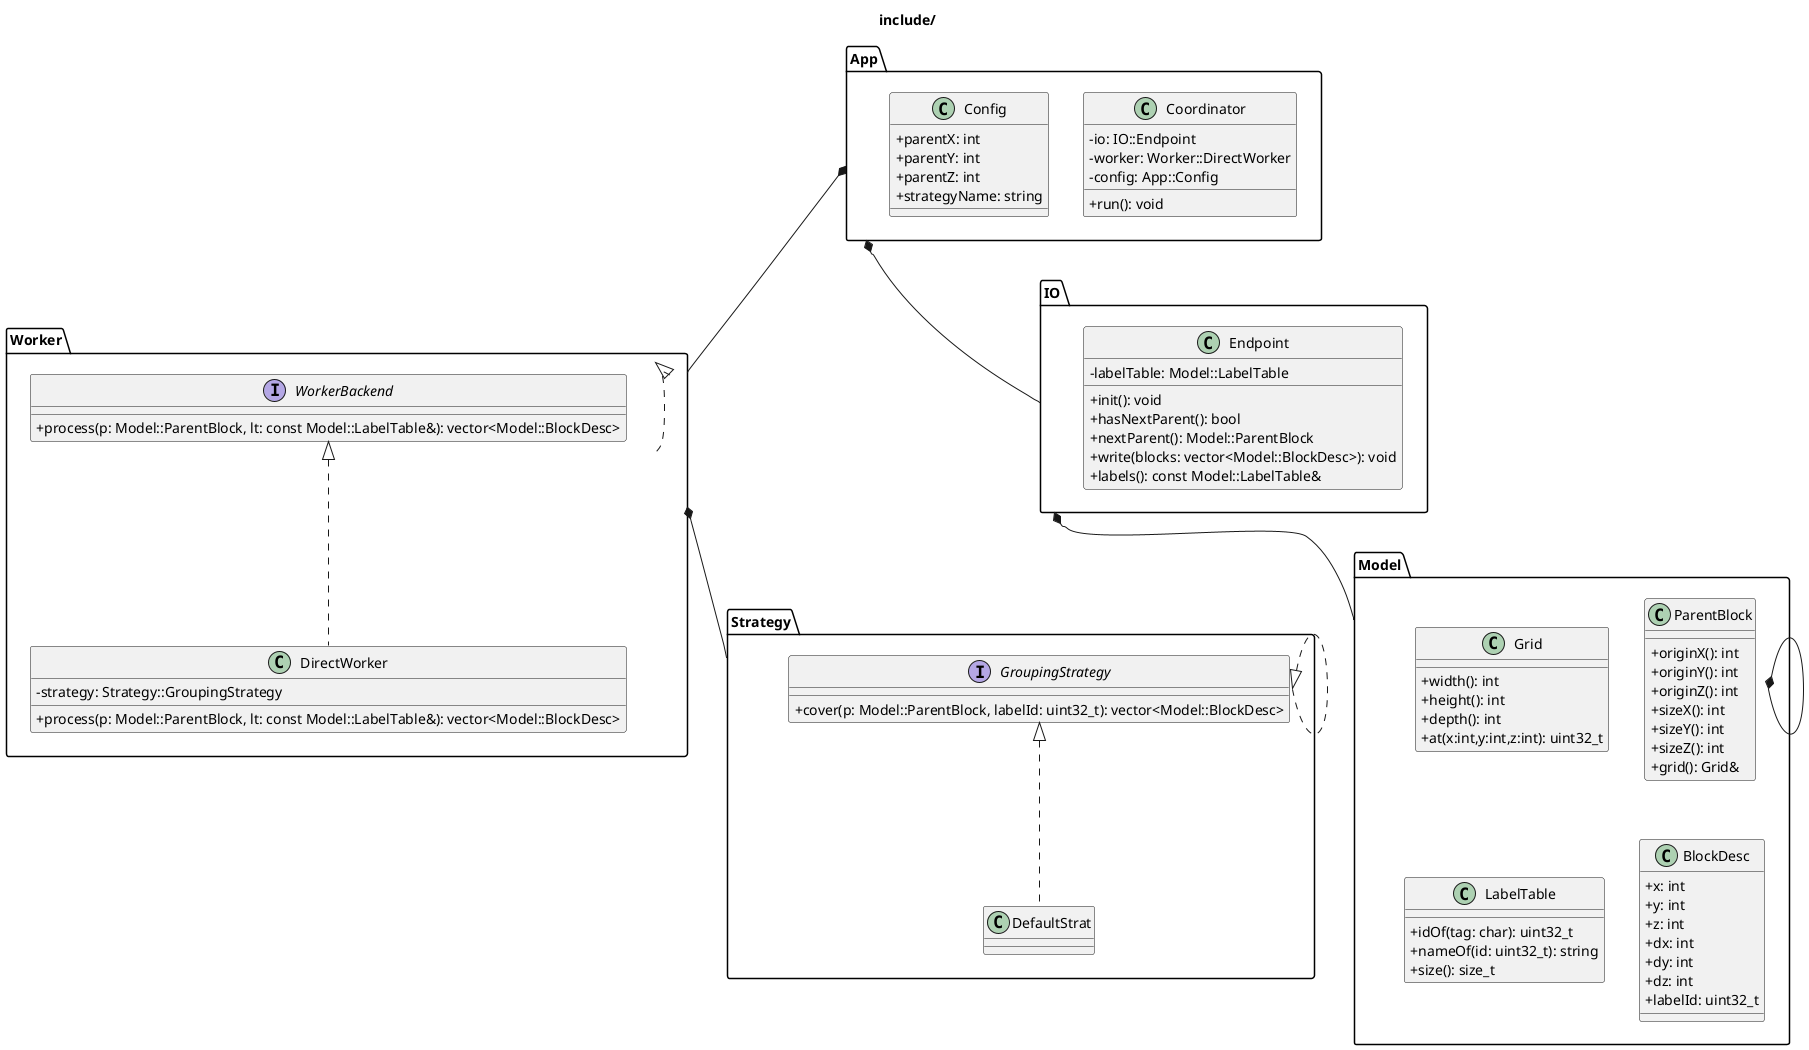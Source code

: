 @startuml
skinparam classAttributeIconSize 0
title include/

package App {
  class Coordinator {
    - io: IO::Endpoint
    - worker: Worker::DirectWorker
    - config: App::Config
    + run(): void
  }
  class Config {
    + parentX: int
    + parentY: int
    + parentZ: int
    + strategyName: string
  }
}

package IO {
  class Endpoint {
    - labelTable: Model::LabelTable
    + init(): void
    + hasNextParent(): bool
    + nextParent(): Model::ParentBlock
    + write(blocks: vector<Model::BlockDesc>): void
    + labels(): const Model::LabelTable&
  }
}

package Model {
  class Grid {
    + width(): int
    + height(): int
    + depth(): int
    + at(x:int,y:int,z:int): uint32_t
  }
  class ParentBlock {
    + originX(): int
    + originY(): int
    + originZ(): int
    + sizeX(): int
    + sizeY(): int
    + sizeZ(): int
    + grid(): Grid&
  }
  class LabelTable {
    + idOf(tag: char): uint32_t
    + nameOf(id: uint32_t): string
    + size(): size_t
  }
  class BlockDesc {
    + x: int
    + y: int
    + z: int
    + dx: int
    + dy: int
    + dz: int
    + labelId: uint32_t
  }
}

package Worker {
  interface WorkerBackend {
    + process(p: Model::ParentBlock, lt: const Model::LabelTable&): vector<Model::BlockDesc>
  }
  class DirectWorker implements WorkerBackend {
    - strategy: Strategy::GroupingStrategy
    + process(p: Model::ParentBlock, lt: const Model::LabelTable&): vector<Model::BlockDesc>
  }
}

package Strategy {
  interface GroupingStrategy {
    + cover(p: Model::ParentBlock, labelId: uint32_t): vector<Model::BlockDesc>
  }
  class DefaultStrat implements GroupingStrategy
}

' Ownership/composition
Model::ParentBlock *-- Model::Grid
App::Coordinator *-- IO::Endpoint
App::Coordinator *-- Worker::DirectWorker
Worker::DirectWorker *-- Strategy::GroupingStrategy
IO::Endpoint *-- Model::LabelTable


' Realizations
Worker::WorkerBackend <|.. Worker::DirectWorker
Strategy::GroupingStrategy <|.. Strategy::DefaultStrat
@enduml
